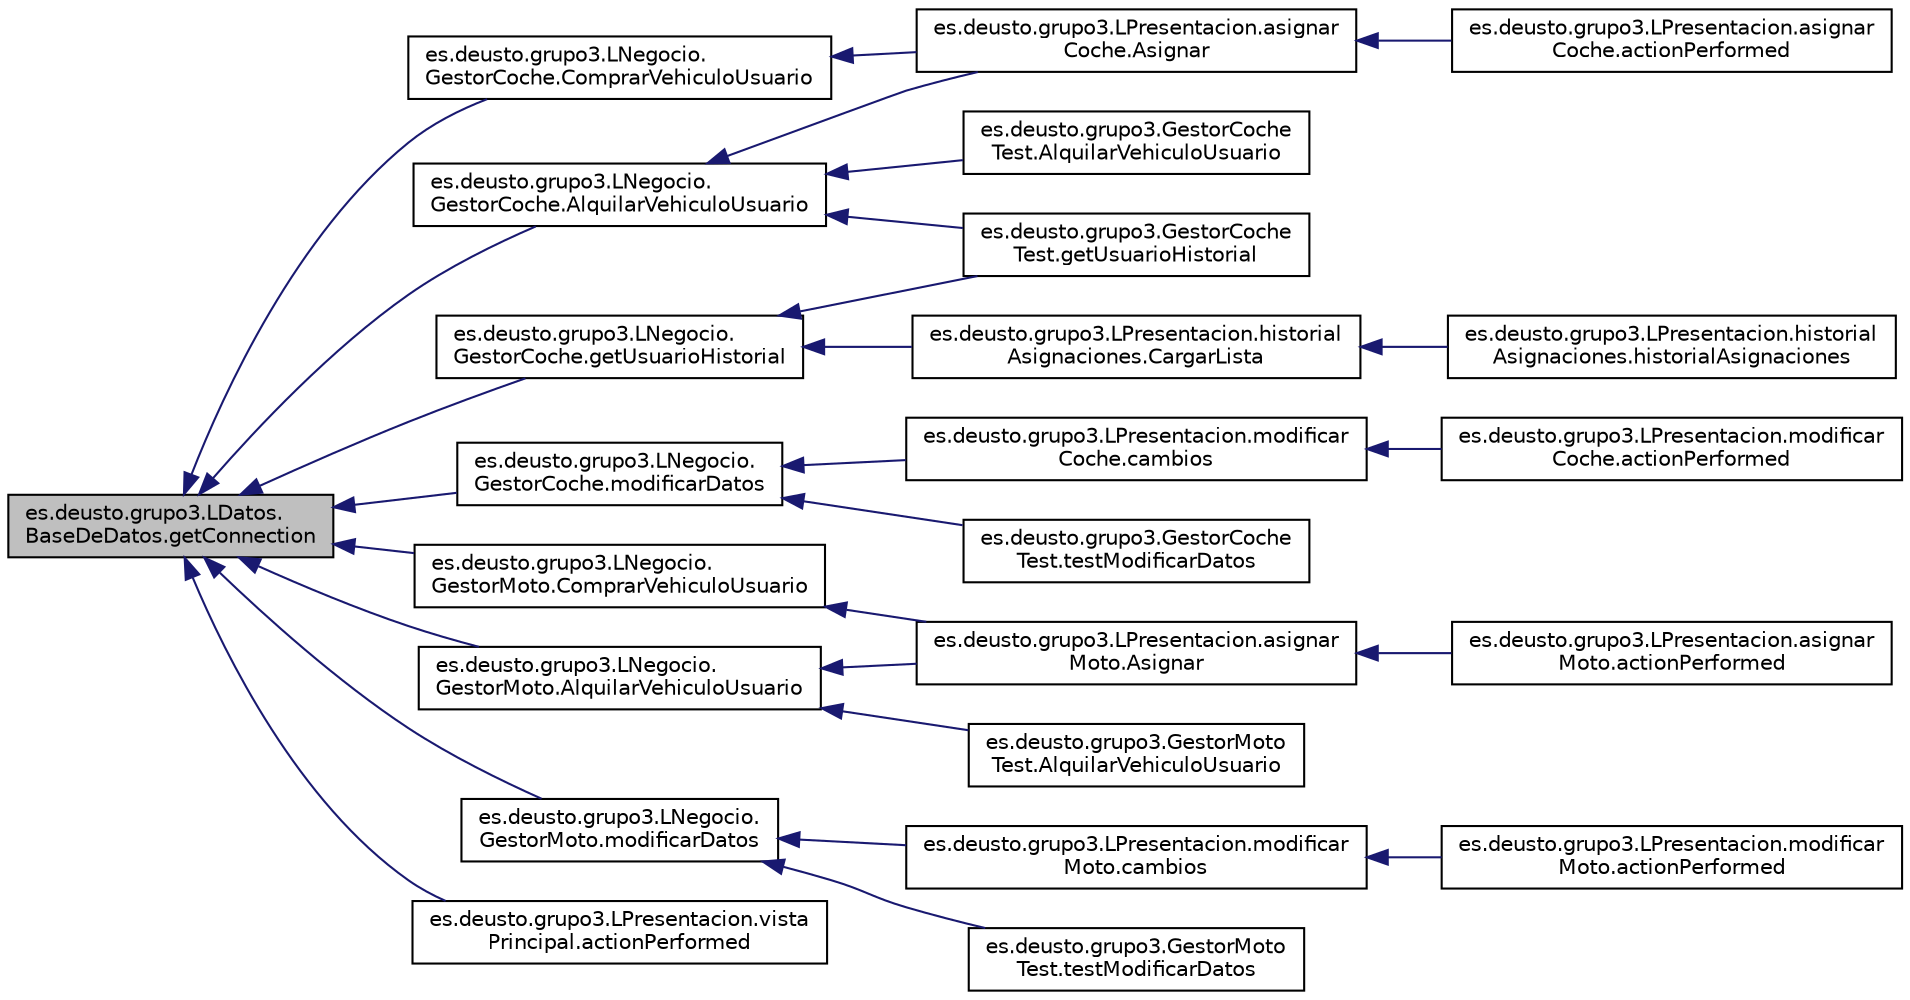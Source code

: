digraph "es.deusto.grupo3.LDatos.BaseDeDatos.getConnection"
{
  edge [fontname="Helvetica",fontsize="10",labelfontname="Helvetica",labelfontsize="10"];
  node [fontname="Helvetica",fontsize="10",shape=record];
  rankdir="LR";
  Node25 [label="es.deusto.grupo3.LDatos.\lBaseDeDatos.getConnection",height=0.2,width=0.4,color="black", fillcolor="grey75", style="filled", fontcolor="black"];
  Node25 -> Node26 [dir="back",color="midnightblue",fontsize="10",style="solid",fontname="Helvetica"];
  Node26 [label="es.deusto.grupo3.LNegocio.\lGestorCoche.AlquilarVehiculoUsuario",height=0.2,width=0.4,color="black", fillcolor="white", style="filled",URL="$classes_1_1deusto_1_1grupo3_1_1_l_negocio_1_1_gestor_coche.html#ad3cba45ce93f12441766c112e2378448"];
  Node26 -> Node27 [dir="back",color="midnightblue",fontsize="10",style="solid",fontname="Helvetica"];
  Node27 [label="es.deusto.grupo3.LPresentacion.asignar\lCoche.Asignar",height=0.2,width=0.4,color="black", fillcolor="white", style="filled",URL="$classes_1_1deusto_1_1grupo3_1_1_l_presentacion_1_1asignar_coche.html#ae114a5597466d83f6ae46dd03a495b99"];
  Node27 -> Node28 [dir="back",color="midnightblue",fontsize="10",style="solid",fontname="Helvetica"];
  Node28 [label="es.deusto.grupo3.LPresentacion.asignar\lCoche.actionPerformed",height=0.2,width=0.4,color="black", fillcolor="white", style="filled",URL="$classes_1_1deusto_1_1grupo3_1_1_l_presentacion_1_1asignar_coche.html#a30c5071710d7ef69cbb77ba6ecb65041"];
  Node26 -> Node29 [dir="back",color="midnightblue",fontsize="10",style="solid",fontname="Helvetica"];
  Node29 [label="es.deusto.grupo3.GestorCoche\lTest.AlquilarVehiculoUsuario",height=0.2,width=0.4,color="black", fillcolor="white", style="filled",URL="$classes_1_1deusto_1_1grupo3_1_1_gestor_coche_test.html#a48d259735fad3f76f88a77701d912ac4"];
  Node26 -> Node30 [dir="back",color="midnightblue",fontsize="10",style="solid",fontname="Helvetica"];
  Node30 [label="es.deusto.grupo3.GestorCoche\lTest.getUsuarioHistorial",height=0.2,width=0.4,color="black", fillcolor="white", style="filled",URL="$classes_1_1deusto_1_1grupo3_1_1_gestor_coche_test.html#a37bfefa147082f81b01d796b9b673444"];
  Node25 -> Node31 [dir="back",color="midnightblue",fontsize="10",style="solid",fontname="Helvetica"];
  Node31 [label="es.deusto.grupo3.LNegocio.\lGestorCoche.ComprarVehiculoUsuario",height=0.2,width=0.4,color="black", fillcolor="white", style="filled",URL="$classes_1_1deusto_1_1grupo3_1_1_l_negocio_1_1_gestor_coche.html#a64f8c2566a17e2d59dcc21b52a507592"];
  Node31 -> Node27 [dir="back",color="midnightblue",fontsize="10",style="solid",fontname="Helvetica"];
  Node25 -> Node32 [dir="back",color="midnightblue",fontsize="10",style="solid",fontname="Helvetica"];
  Node32 [label="es.deusto.grupo3.LNegocio.\lGestorCoche.getUsuarioHistorial",height=0.2,width=0.4,color="black", fillcolor="white", style="filled",URL="$classes_1_1deusto_1_1grupo3_1_1_l_negocio_1_1_gestor_coche.html#a1e5cc3a582a77a2de37ef1be311bb172"];
  Node32 -> Node33 [dir="back",color="midnightblue",fontsize="10",style="solid",fontname="Helvetica"];
  Node33 [label="es.deusto.grupo3.LPresentacion.historial\lAsignaciones.CargarLista",height=0.2,width=0.4,color="black", fillcolor="white", style="filled",URL="$classes_1_1deusto_1_1grupo3_1_1_l_presentacion_1_1historial_asignaciones.html#a0ed5fe0944fec4cb87f9c6a37322f085"];
  Node33 -> Node34 [dir="back",color="midnightblue",fontsize="10",style="solid",fontname="Helvetica"];
  Node34 [label="es.deusto.grupo3.LPresentacion.historial\lAsignaciones.historialAsignaciones",height=0.2,width=0.4,color="black", fillcolor="white", style="filled",URL="$classes_1_1deusto_1_1grupo3_1_1_l_presentacion_1_1historial_asignaciones.html#a0fabd5a67c59035e2d4eb08ed92fb19b"];
  Node32 -> Node30 [dir="back",color="midnightblue",fontsize="10",style="solid",fontname="Helvetica"];
  Node25 -> Node35 [dir="back",color="midnightblue",fontsize="10",style="solid",fontname="Helvetica"];
  Node35 [label="es.deusto.grupo3.LNegocio.\lGestorCoche.modificarDatos",height=0.2,width=0.4,color="black", fillcolor="white", style="filled",URL="$classes_1_1deusto_1_1grupo3_1_1_l_negocio_1_1_gestor_coche.html#a25681646c4af74d0558b041b096a4e20"];
  Node35 -> Node36 [dir="back",color="midnightblue",fontsize="10",style="solid",fontname="Helvetica"];
  Node36 [label="es.deusto.grupo3.LPresentacion.modificar\lCoche.cambios",height=0.2,width=0.4,color="black", fillcolor="white", style="filled",URL="$classes_1_1deusto_1_1grupo3_1_1_l_presentacion_1_1modificar_coche.html#aa84bf7497c826770bdb0e0109f295bd2"];
  Node36 -> Node37 [dir="back",color="midnightblue",fontsize="10",style="solid",fontname="Helvetica"];
  Node37 [label="es.deusto.grupo3.LPresentacion.modificar\lCoche.actionPerformed",height=0.2,width=0.4,color="black", fillcolor="white", style="filled",URL="$classes_1_1deusto_1_1grupo3_1_1_l_presentacion_1_1modificar_coche.html#a3134e1d426dd1f3fce5c3b82cede3270"];
  Node35 -> Node38 [dir="back",color="midnightblue",fontsize="10",style="solid",fontname="Helvetica"];
  Node38 [label="es.deusto.grupo3.GestorCoche\lTest.testModificarDatos",height=0.2,width=0.4,color="black", fillcolor="white", style="filled",URL="$classes_1_1deusto_1_1grupo3_1_1_gestor_coche_test.html#ab8ccf61bdb15b6c0bad322b9e83e2cf7"];
  Node25 -> Node39 [dir="back",color="midnightblue",fontsize="10",style="solid",fontname="Helvetica"];
  Node39 [label="es.deusto.grupo3.LNegocio.\lGestorMoto.AlquilarVehiculoUsuario",height=0.2,width=0.4,color="black", fillcolor="white", style="filled",URL="$classes_1_1deusto_1_1grupo3_1_1_l_negocio_1_1_gestor_moto.html#ac11286ba4a1c7baf9f764e67e53dc9af"];
  Node39 -> Node40 [dir="back",color="midnightblue",fontsize="10",style="solid",fontname="Helvetica"];
  Node40 [label="es.deusto.grupo3.LPresentacion.asignar\lMoto.Asignar",height=0.2,width=0.4,color="black", fillcolor="white", style="filled",URL="$classes_1_1deusto_1_1grupo3_1_1_l_presentacion_1_1asignar_moto.html#a59a2ba4b881f26fbd7aef7acb0fa871c"];
  Node40 -> Node41 [dir="back",color="midnightblue",fontsize="10",style="solid",fontname="Helvetica"];
  Node41 [label="es.deusto.grupo3.LPresentacion.asignar\lMoto.actionPerformed",height=0.2,width=0.4,color="black", fillcolor="white", style="filled",URL="$classes_1_1deusto_1_1grupo3_1_1_l_presentacion_1_1asignar_moto.html#aa223b781d9ee70b5195bdce615823641"];
  Node39 -> Node42 [dir="back",color="midnightblue",fontsize="10",style="solid",fontname="Helvetica"];
  Node42 [label="es.deusto.grupo3.GestorMoto\lTest.AlquilarVehiculoUsuario",height=0.2,width=0.4,color="black", fillcolor="white", style="filled",URL="$classes_1_1deusto_1_1grupo3_1_1_gestor_moto_test.html#a694145ab664d83b64c9f6823f72ef960"];
  Node25 -> Node43 [dir="back",color="midnightblue",fontsize="10",style="solid",fontname="Helvetica"];
  Node43 [label="es.deusto.grupo3.LNegocio.\lGestorMoto.ComprarVehiculoUsuario",height=0.2,width=0.4,color="black", fillcolor="white", style="filled",URL="$classes_1_1deusto_1_1grupo3_1_1_l_negocio_1_1_gestor_moto.html#a84ef333a116f29a320e8c1208fdc9573"];
  Node43 -> Node40 [dir="back",color="midnightblue",fontsize="10",style="solid",fontname="Helvetica"];
  Node25 -> Node44 [dir="back",color="midnightblue",fontsize="10",style="solid",fontname="Helvetica"];
  Node44 [label="es.deusto.grupo3.LNegocio.\lGestorMoto.modificarDatos",height=0.2,width=0.4,color="black", fillcolor="white", style="filled",URL="$classes_1_1deusto_1_1grupo3_1_1_l_negocio_1_1_gestor_moto.html#a339be97a166d765d4052fdb476857662"];
  Node44 -> Node45 [dir="back",color="midnightblue",fontsize="10",style="solid",fontname="Helvetica"];
  Node45 [label="es.deusto.grupo3.LPresentacion.modificar\lMoto.cambios",height=0.2,width=0.4,color="black", fillcolor="white", style="filled",URL="$classes_1_1deusto_1_1grupo3_1_1_l_presentacion_1_1modificar_moto.html#a3472f410c76613e9b162935ba00d84cc"];
  Node45 -> Node46 [dir="back",color="midnightblue",fontsize="10",style="solid",fontname="Helvetica"];
  Node46 [label="es.deusto.grupo3.LPresentacion.modificar\lMoto.actionPerformed",height=0.2,width=0.4,color="black", fillcolor="white", style="filled",URL="$classes_1_1deusto_1_1grupo3_1_1_l_presentacion_1_1modificar_moto.html#ab52e0339fcedf09e163c9b63ca40bc4a"];
  Node44 -> Node47 [dir="back",color="midnightblue",fontsize="10",style="solid",fontname="Helvetica"];
  Node47 [label="es.deusto.grupo3.GestorMoto\lTest.testModificarDatos",height=0.2,width=0.4,color="black", fillcolor="white", style="filled",URL="$classes_1_1deusto_1_1grupo3_1_1_gestor_moto_test.html#ac2354aa1896cc4be0f3dfbe1e43499a6"];
  Node25 -> Node48 [dir="back",color="midnightblue",fontsize="10",style="solid",fontname="Helvetica"];
  Node48 [label="es.deusto.grupo3.LPresentacion.vista\lPrincipal.actionPerformed",height=0.2,width=0.4,color="black", fillcolor="white", style="filled",URL="$classes_1_1deusto_1_1grupo3_1_1_l_presentacion_1_1vista_principal.html#a0192d1c82ec08c728b78adee1ebc7342"];
}
